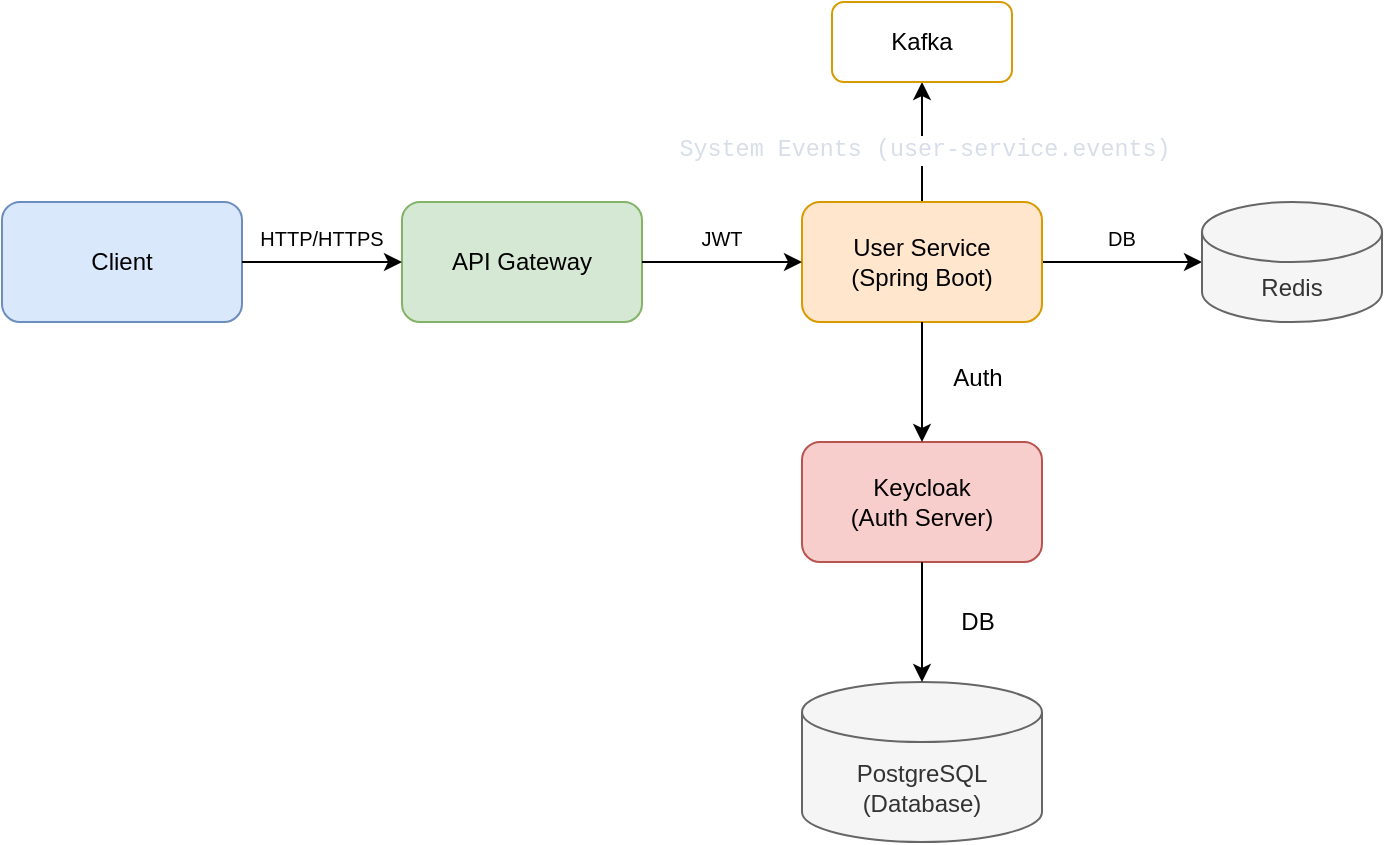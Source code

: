 <mxfile version="20.5.3" type="embed"><diagram id="architecture" name="Architecture"><mxGraphModel dx="941" dy="371" grid="1" gridSize="10" guides="1" tooltips="1" connect="1" arrows="1" fold="1" page="1" pageScale="1" pageWidth="827" pageHeight="1169" math="0" shadow="0"><root><mxCell id="0"/><mxCell id="1" parent="0"/><mxCell id="client" value="Client" style="rounded=1;whiteSpace=wrap;html=1;fillColor=#dae8fc;strokeColor=#6c8ebf;fontColor=#000000;" parent="1" vertex="1"><mxGeometry x="70" y="190" width="120" height="60" as="geometry"/></mxCell><mxCell id="gateway" value="API Gateway" style="rounded=1;whiteSpace=wrap;html=1;fillColor=#d5e8d4;strokeColor=#82b366;fontColor=#000000;" parent="1" vertex="1"><mxGeometry x="270" y="190" width="120" height="60" as="geometry"/></mxCell><mxCell id="3" style="edgeStyle=orthogonalEdgeStyle;rounded=0;orthogonalLoop=1;jettySize=auto;html=1;fontSize=10;fontColor=#000000;" parent="1" source="userService" target="2" edge="1"><mxGeometry relative="1" as="geometry"/></mxCell><mxCell id="8" style="edgeStyle=orthogonalEdgeStyle;rounded=0;orthogonalLoop=1;jettySize=auto;html=1;entryX=0.5;entryY=1;entryDx=0;entryDy=0;" edge="1" parent="1" source="userService" target="5"><mxGeometry relative="1" as="geometry"/></mxCell><mxCell id="9" value="&lt;span style=&quot;color: rgb(216, 222, 233); font-family: Menlo, Monaco, &amp;quot;Courier New&amp;quot;, monospace, Menlo, Monaco, &amp;quot;Courier New&amp;quot;, monospace; font-size: 11.7px; text-align: left;&quot;&gt;System&lt;/span&gt;&lt;span style=&quot;color: rgb(216, 222, 233); font-family: Menlo, Monaco, &amp;quot;Courier New&amp;quot;, monospace, Menlo, Monaco, &amp;quot;Courier New&amp;quot;, monospace; font-size: 11.7px; text-align: left;&quot;&gt;&amp;nbsp;Events&lt;/span&gt;&lt;span style=&quot;color: rgb(216, 222, 233); font-family: Menlo, Monaco, &amp;quot;Courier New&amp;quot;, monospace, Menlo, Monaco, &amp;quot;Courier New&amp;quot;, monospace; font-size: 11.7px; text-align: left;&quot;&gt;&amp;nbsp;(&lt;/span&gt;&lt;span style=&quot;color: rgb(216, 222, 233); font-family: Menlo, Monaco, &amp;quot;Courier New&amp;quot;, monospace, Menlo, Monaco, &amp;quot;Courier New&amp;quot;, monospace; font-size: 11.7px; text-align: left;&quot;&gt;user-service&lt;/span&gt;&lt;span style=&quot;color: rgb(216, 222, 233); font-family: Menlo, Monaco, &amp;quot;Courier New&amp;quot;, monospace, Menlo, Monaco, &amp;quot;Courier New&amp;quot;, monospace; font-size: 11.7px; text-align: left;&quot;&gt;.events)&lt;/span&gt;" style="edgeLabel;html=1;align=center;verticalAlign=middle;resizable=0;points=[];" vertex="1" connectable="0" parent="8"><mxGeometry x="-0.333" y="-1" relative="1" as="geometry"><mxPoint y="-6" as="offset"/></mxGeometry></mxCell><mxCell id="userService" value="User Service&#10;(Spring Boot)" style="rounded=1;whiteSpace=wrap;html=1;fillColor=#ffe6cc;strokeColor=#d79b00;fontColor=#000000;" parent="1" vertex="1"><mxGeometry x="470" y="190" width="120" height="60" as="geometry"/></mxCell><mxCell id="keycloak" value="Keycloak&#10;(Auth Server)" style="rounded=1;whiteSpace=wrap;html=1;fillColor=#f8cecc;strokeColor=#b85450;fontColor=#000000;" parent="1" vertex="1"><mxGeometry x="470" y="310" width="120" height="60" as="geometry"/></mxCell><mxCell id="postgres" value="PostgreSQL&#10;(Database)" style="shape=cylinder3;whiteSpace=wrap;html=1;boundedLbl=1;backgroundOutline=1;size=15;fillColor=#f5f5f5;strokeColor=#666666;fontColor=#333333;" parent="1" vertex="1"><mxGeometry x="470" y="430" width="120" height="80" as="geometry"/></mxCell><mxCell id="conn1" value="" style="endArrow=classic;html=1;exitX=1;exitY=0.5;exitDx=0;exitDy=0;entryX=0;entryY=0.5;entryDx=0;entryDy=0;" parent="1" source="client" target="gateway" edge="1"><mxGeometry width="50" height="50" relative="1" as="geometry"/></mxCell><mxCell id="conn2" value="" style="endArrow=classic;html=1;exitX=1;exitY=0.5;exitDx=0;exitDy=0;entryX=0;entryY=0.5;entryDx=0;entryDy=0;" parent="1" source="gateway" target="userService" edge="1"><mxGeometry width="50" height="50" relative="1" as="geometry"/></mxCell><mxCell id="conn3" value="" style="endArrow=classic;html=1;exitX=0.5;exitY=1;exitDx=0;exitDy=0;entryX=0.5;entryY=0;entryDx=0;entryDy=0;" parent="1" source="userService" target="keycloak" edge="1"><mxGeometry width="50" height="50" relative="1" as="geometry"/></mxCell><mxCell id="conn4" value="" style="endArrow=classic;html=1;exitX=0.5;exitY=1;exitDx=0;exitDy=0;entryX=0.5;entryY=0;entryDx=0;entryDy=0;" parent="1" source="keycloak" edge="1"><mxGeometry width="50" height="50" relative="1" as="geometry"><mxPoint x="530" y="430" as="targetPoint"/></mxGeometry></mxCell><mxCell id="label1" value="HTTP/HTTPS" style="text;html=1;strokeColor=none;fillColor=none;align=center;verticalAlign=middle;whiteSpace=wrap;rounded=0;fontSize=10;" parent="1" vertex="1"><mxGeometry x="200" y="198" width="60" height="20" as="geometry"/></mxCell><mxCell id="label2" value="JWT" style="text;html=1;strokeColor=none;fillColor=none;align=center;verticalAlign=middle;whiteSpace=wrap;rounded=0;fontSize=10;" parent="1" vertex="1"><mxGeometry x="400" y="198" width="60" height="20" as="geometry"/></mxCell><mxCell id="label3" value="Auth" style="text;html=1;strokeColor=none;fillColor=none;align=center;verticalAlign=middle;whiteSpace=wrap;rounded=0;" parent="1" vertex="1"><mxGeometry x="528" y="268" width="60" height="20" as="geometry"/></mxCell><mxCell id="label4" value="DB" style="text;html=1;strokeColor=none;fillColor=none;align=center;verticalAlign=middle;whiteSpace=wrap;rounded=0;" parent="1" vertex="1"><mxGeometry x="528" y="390" width="60" height="20" as="geometry"/></mxCell><mxCell id="2" value="Redis" style="shape=cylinder3;whiteSpace=wrap;html=1;boundedLbl=1;backgroundOutline=1;size=15;fillColor=#f5f5f5;strokeColor=#666666;fontColor=#333333;" parent="1" vertex="1"><mxGeometry x="670" y="190" width="90" height="60" as="geometry"/></mxCell><mxCell id="4" value="DB" style="text;html=1;strokeColor=none;fillColor=none;align=center;verticalAlign=middle;whiteSpace=wrap;rounded=0;fontSize=10;" parent="1" vertex="1"><mxGeometry x="600" y="198" width="60" height="20" as="geometry"/></mxCell><mxCell id="5" value="Kafka" style="rounded=1;whiteSpace=wrap;html=1;fillColor=#FFFFFF;strokeColor=#d79b00;fontColor=#000000;" vertex="1" parent="1"><mxGeometry x="485" y="90" width="90" height="40" as="geometry"/></mxCell></root></mxGraphModel></diagram></mxfile>
